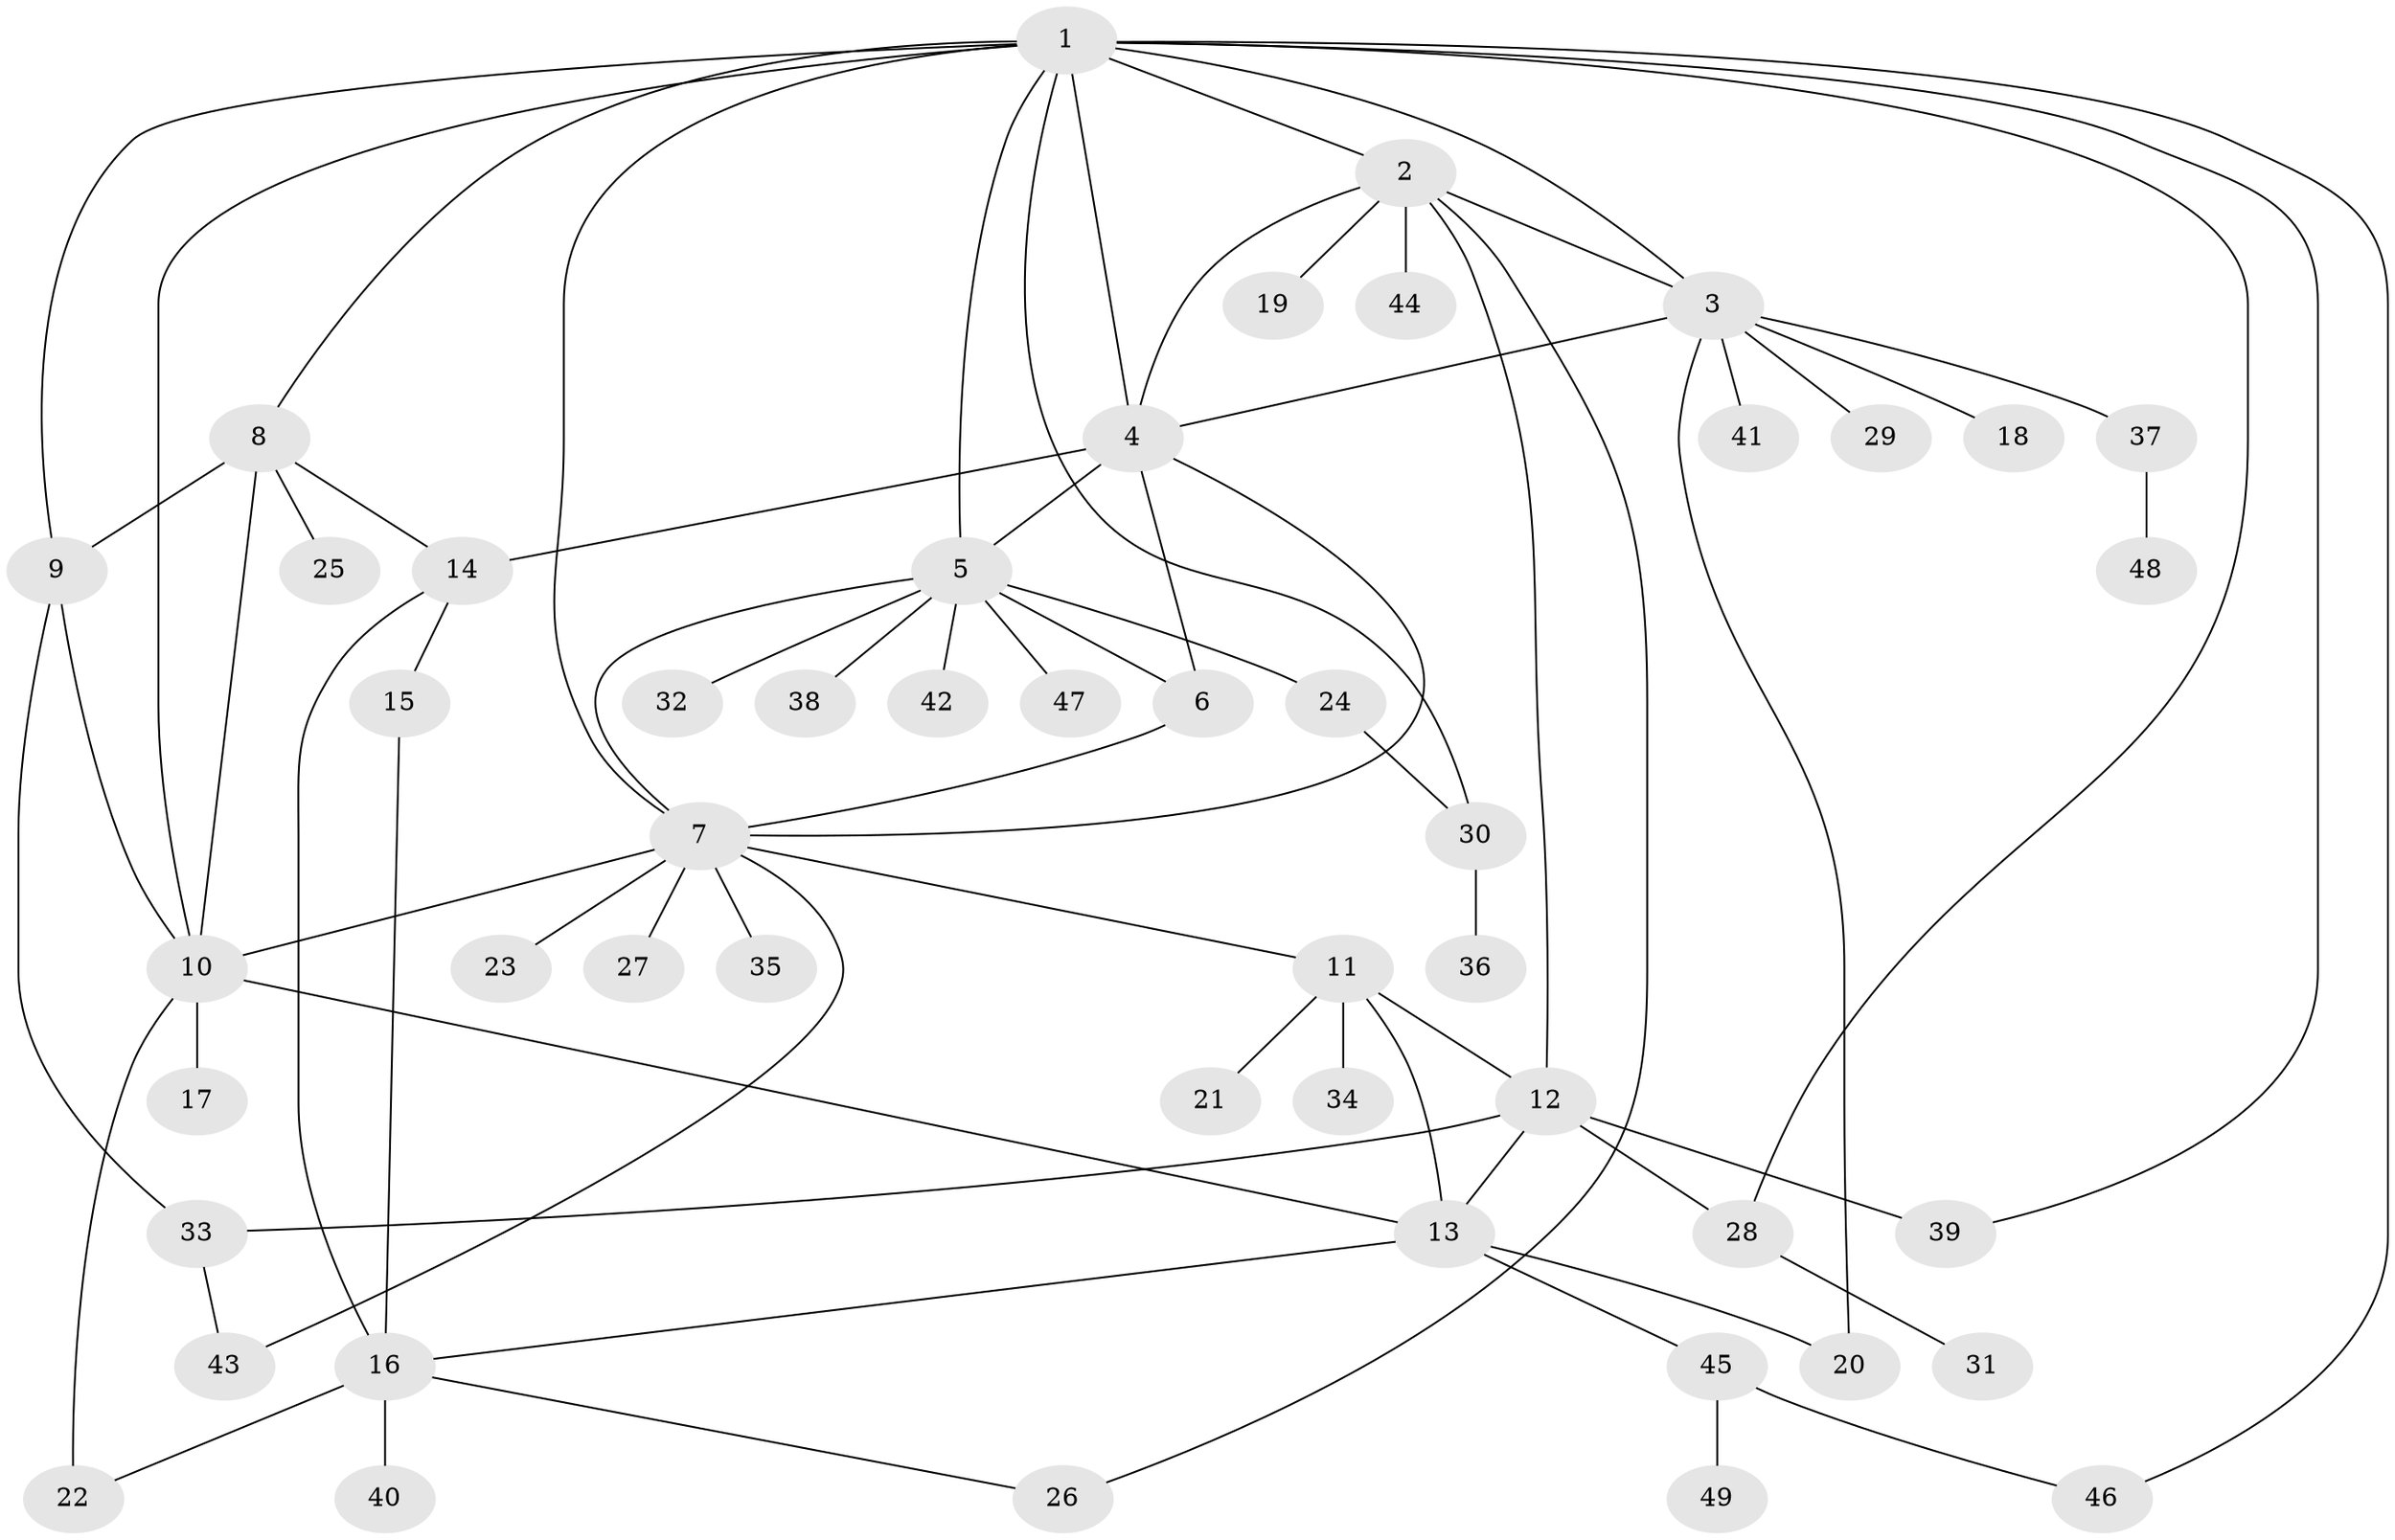 // original degree distribution, {13: 0.012345679012345678, 8: 0.04938271604938271, 9: 0.024691358024691357, 4: 0.07407407407407407, 10: 0.024691358024691357, 5: 0.024691358024691357, 6: 0.024691358024691357, 3: 0.06172839506172839, 11: 0.012345679012345678, 2: 0.20987654320987653, 1: 0.48148148148148145}
// Generated by graph-tools (version 1.1) at 2025/52/03/04/25 22:52:44]
// undirected, 49 vertices, 75 edges
graph export_dot {
  node [color=gray90,style=filled];
  1;
  2;
  3;
  4;
  5;
  6;
  7;
  8;
  9;
  10;
  11;
  12;
  13;
  14;
  15;
  16;
  17;
  18;
  19;
  20;
  21;
  22;
  23;
  24;
  25;
  26;
  27;
  28;
  29;
  30;
  31;
  32;
  33;
  34;
  35;
  36;
  37;
  38;
  39;
  40;
  41;
  42;
  43;
  44;
  45;
  46;
  47;
  48;
  49;
  1 -- 2 [weight=1.0];
  1 -- 3 [weight=1.0];
  1 -- 4 [weight=1.0];
  1 -- 5 [weight=1.0];
  1 -- 7 [weight=1.0];
  1 -- 8 [weight=1.0];
  1 -- 9 [weight=1.0];
  1 -- 10 [weight=1.0];
  1 -- 28 [weight=1.0];
  1 -- 30 [weight=1.0];
  1 -- 39 [weight=1.0];
  1 -- 46 [weight=1.0];
  2 -- 3 [weight=1.0];
  2 -- 4 [weight=1.0];
  2 -- 12 [weight=1.0];
  2 -- 19 [weight=1.0];
  2 -- 26 [weight=1.0];
  2 -- 44 [weight=1.0];
  3 -- 4 [weight=1.0];
  3 -- 18 [weight=1.0];
  3 -- 20 [weight=1.0];
  3 -- 29 [weight=1.0];
  3 -- 37 [weight=1.0];
  3 -- 41 [weight=1.0];
  4 -- 5 [weight=1.0];
  4 -- 6 [weight=1.0];
  4 -- 7 [weight=1.0];
  4 -- 14 [weight=7.0];
  5 -- 6 [weight=1.0];
  5 -- 7 [weight=1.0];
  5 -- 24 [weight=1.0];
  5 -- 32 [weight=1.0];
  5 -- 38 [weight=1.0];
  5 -- 42 [weight=1.0];
  5 -- 47 [weight=1.0];
  6 -- 7 [weight=1.0];
  7 -- 10 [weight=1.0];
  7 -- 11 [weight=1.0];
  7 -- 23 [weight=1.0];
  7 -- 27 [weight=1.0];
  7 -- 35 [weight=1.0];
  7 -- 43 [weight=1.0];
  8 -- 9 [weight=2.0];
  8 -- 10 [weight=2.0];
  8 -- 14 [weight=1.0];
  8 -- 25 [weight=1.0];
  9 -- 10 [weight=1.0];
  9 -- 33 [weight=1.0];
  10 -- 13 [weight=1.0];
  10 -- 17 [weight=1.0];
  10 -- 22 [weight=1.0];
  11 -- 12 [weight=2.0];
  11 -- 13 [weight=2.0];
  11 -- 21 [weight=1.0];
  11 -- 34 [weight=1.0];
  12 -- 13 [weight=1.0];
  12 -- 28 [weight=1.0];
  12 -- 33 [weight=1.0];
  12 -- 39 [weight=2.0];
  13 -- 16 [weight=1.0];
  13 -- 20 [weight=1.0];
  13 -- 45 [weight=1.0];
  14 -- 15 [weight=2.0];
  14 -- 16 [weight=2.0];
  15 -- 16 [weight=1.0];
  16 -- 22 [weight=1.0];
  16 -- 26 [weight=1.0];
  16 -- 40 [weight=1.0];
  24 -- 30 [weight=1.0];
  28 -- 31 [weight=1.0];
  30 -- 36 [weight=1.0];
  33 -- 43 [weight=1.0];
  37 -- 48 [weight=1.0];
  45 -- 46 [weight=1.0];
  45 -- 49 [weight=1.0];
}
